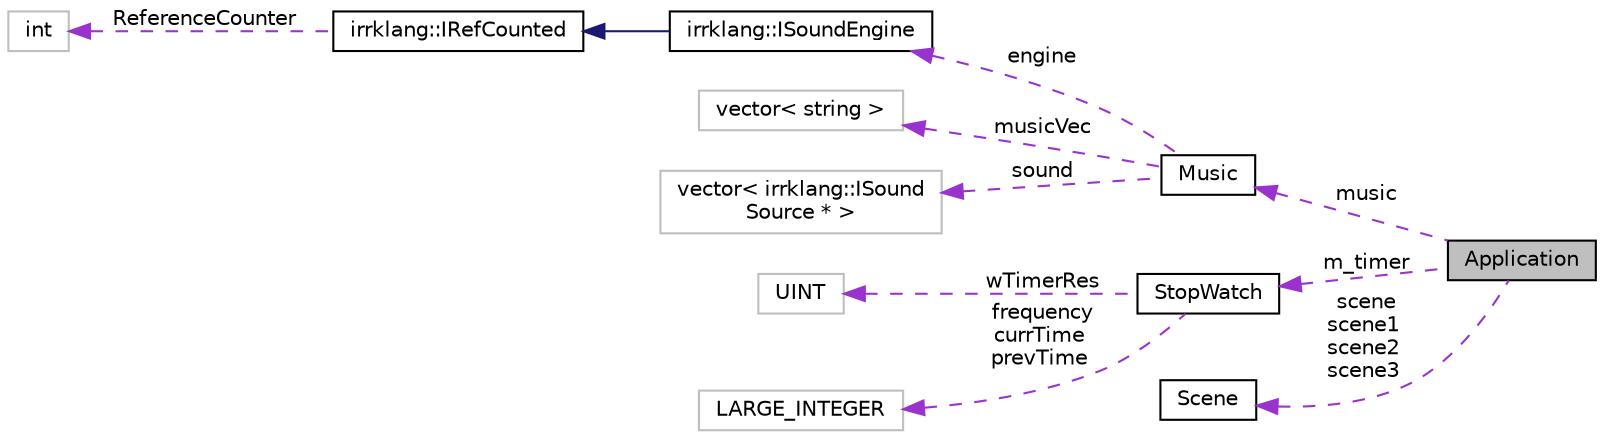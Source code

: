 digraph "Application"
{
  bgcolor="transparent";
  edge [fontname="Helvetica",fontsize="10",labelfontname="Helvetica",labelfontsize="10"];
  node [fontname="Helvetica",fontsize="10",shape=record];
  rankdir="LR";
  Node1 [label="Application",height=0.2,width=0.4,color="black", fillcolor="grey75", style="filled", fontcolor="black"];
  Node2 -> Node1 [dir="back",color="darkorchid3",fontsize="10",style="dashed",label=" music" ,fontname="Helvetica"];
  Node2 [label="Music",height=0.2,width=0.4,color="black",URL="$classMusic.html",tooltip="Class for the overall music in the game /*. "];
  Node3 -> Node2 [dir="back",color="darkorchid3",fontsize="10",style="dashed",label=" engine" ,fontname="Helvetica"];
  Node3 [label="irrklang::ISoundEngine",height=0.2,width=0.4,color="black",URL="$classirrklang_1_1ISoundEngine.html",tooltip="Interface to the sound engine, for playing 3d and 2d sound and music. "];
  Node4 -> Node3 [dir="back",color="midnightblue",fontsize="10",style="solid",fontname="Helvetica"];
  Node4 [label="irrklang::IRefCounted",height=0.2,width=0.4,color="black",URL="$classirrklang_1_1IRefCounted.html",tooltip="Base class of most objects of the irrKlang. "];
  Node5 -> Node4 [dir="back",color="darkorchid3",fontsize="10",style="dashed",label=" ReferenceCounter" ,fontname="Helvetica"];
  Node5 [label="int",height=0.2,width=0.4,color="grey75"];
  Node6 -> Node2 [dir="back",color="darkorchid3",fontsize="10",style="dashed",label=" musicVec" ,fontname="Helvetica"];
  Node6 [label="vector\< string \>",height=0.2,width=0.4,color="grey75"];
  Node7 -> Node2 [dir="back",color="darkorchid3",fontsize="10",style="dashed",label=" sound" ,fontname="Helvetica"];
  Node7 [label="vector\< irrklang::ISound\lSource * \>",height=0.2,width=0.4,color="grey75"];
  Node8 -> Node1 [dir="back",color="darkorchid3",fontsize="10",style="dashed",label=" m_timer" ,fontname="Helvetica"];
  Node8 [label="StopWatch",height=0.2,width=0.4,color="black",URL="$classStopWatch.html"];
  Node9 -> Node8 [dir="back",color="darkorchid3",fontsize="10",style="dashed",label=" wTimerRes" ,fontname="Helvetica"];
  Node9 [label="UINT",height=0.2,width=0.4,color="grey75"];
  Node10 -> Node8 [dir="back",color="darkorchid3",fontsize="10",style="dashed",label=" frequency\ncurrTime\nprevTime" ,fontname="Helvetica"];
  Node10 [label="LARGE_INTEGER",height=0.2,width=0.4,color="grey75"];
  Node11 -> Node1 [dir="back",color="darkorchid3",fontsize="10",style="dashed",label=" scene\nscene1\nscene2\nscene3" ,fontname="Helvetica"];
  Node11 [label="Scene",height=0.2,width=0.4,color="black",URL="$classScene.html",tooltip="Class for Scene /*. "];
}
